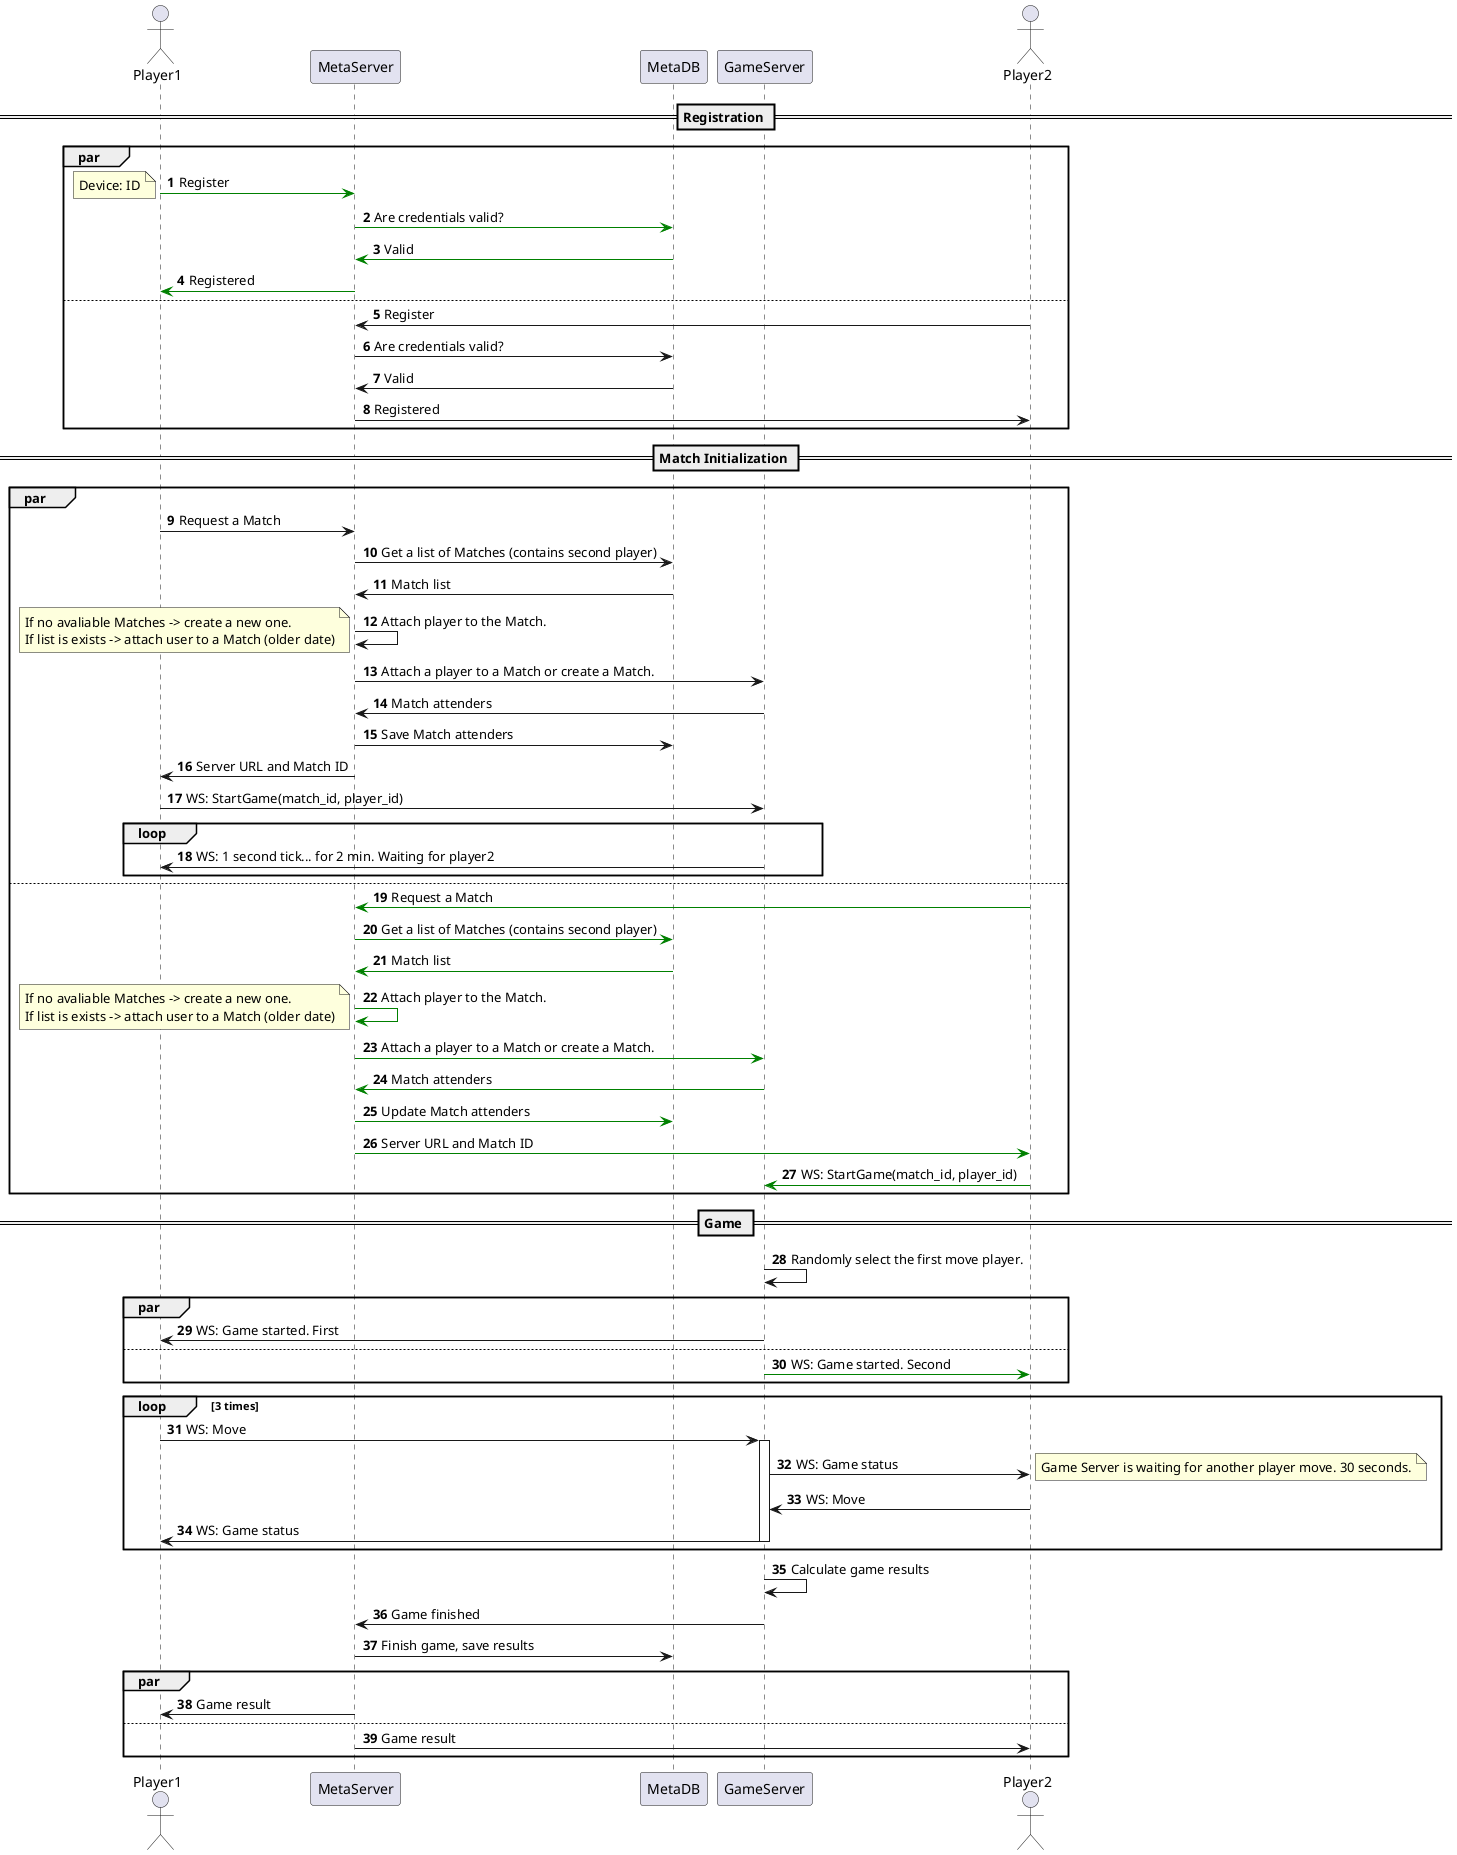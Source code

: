@startuml

actor Player1 as pl1
participant MetaServer as ms

participant MetaDB as db
participant GameServer as gs
actor Player2 as pl2
autonumber
== Registration ==
par
pl1 -[#green]> ms: Register

    note left
      Device: ID
    end note
ms -[#green]> db: Are credentials valid?
ms <[#green]- db: Valid
pl1 <[#green]- ms: Registered
else
pl2 -> ms: Register

ms -> db: Are credentials valid?
ms <- db: Valid
pl2 <- ms: Registered
end
== Match Initialization ==
par
  pl1 -> ms: Request a Match
  ms -> db: Get a list of Matches (contains second player)
  db -> ms: Match list
  ms -> ms: Attach player to the Match.
      note left
        If no avaliable Matches -> create a new one. 
        If list is exists -> attach user to a Match (older date)
      end note
  ms -> gs: Attach a player to a Match or create a Match.
  gs -> ms: Match attenders
  ms -> db: Save Match attenders
  ms -> pl1: Server URL and Match ID
  pl1 -> gs: WS: StartGame(match_id, player_id)
      loop
        gs -> pl1: WS: 1 second tick... for 2 min. Waiting for player2
      end
else
  pl2 -[#green]> ms: Request a Match
  ms -[#green]> db: Get a list of Matches (contains second player)
  db -[#green]> ms: Match list
  ms -[#green]> ms: Attach player to the Match.
      note left
        If no avaliable Matches -> create a new one. 
        If list is exists -> attach user to a Match (older date)
      end note
  ms -[#green]> gs: Attach a player to a Match or create a Match.
  gs -[#green]> ms: Match attenders
  ms -[#green]> db: Update Match attenders
  ms -[#green]> pl2: Server URL and Match ID
  pl2 -[#green]> gs: WS: StartGame(match_id, player_id)
end
== Game ==
gs -> gs: Randomly select the first move player.
par
  gs -> pl1: WS: Game started. First
else
  gs -[#green]> pl2: WS: Game started. Second
end
loop 3 times
  pl1 -> gs: WS: Move
  activate gs
  gs -> pl2: WS: Game status
    note right
      Game Server is waiting for another player move. 30 seconds.
    end note
  pl2 -> gs: WS: Move
  gs -> pl1: WS: Game status
  deactivate gs
end

gs -> gs: Calculate game results
gs -> ms: Game finished
ms -> db: Finish game, save results
par
  ms -> pl1: Game result
else
  ms -> pl2: Game result
end
autonumber stop



@enduml